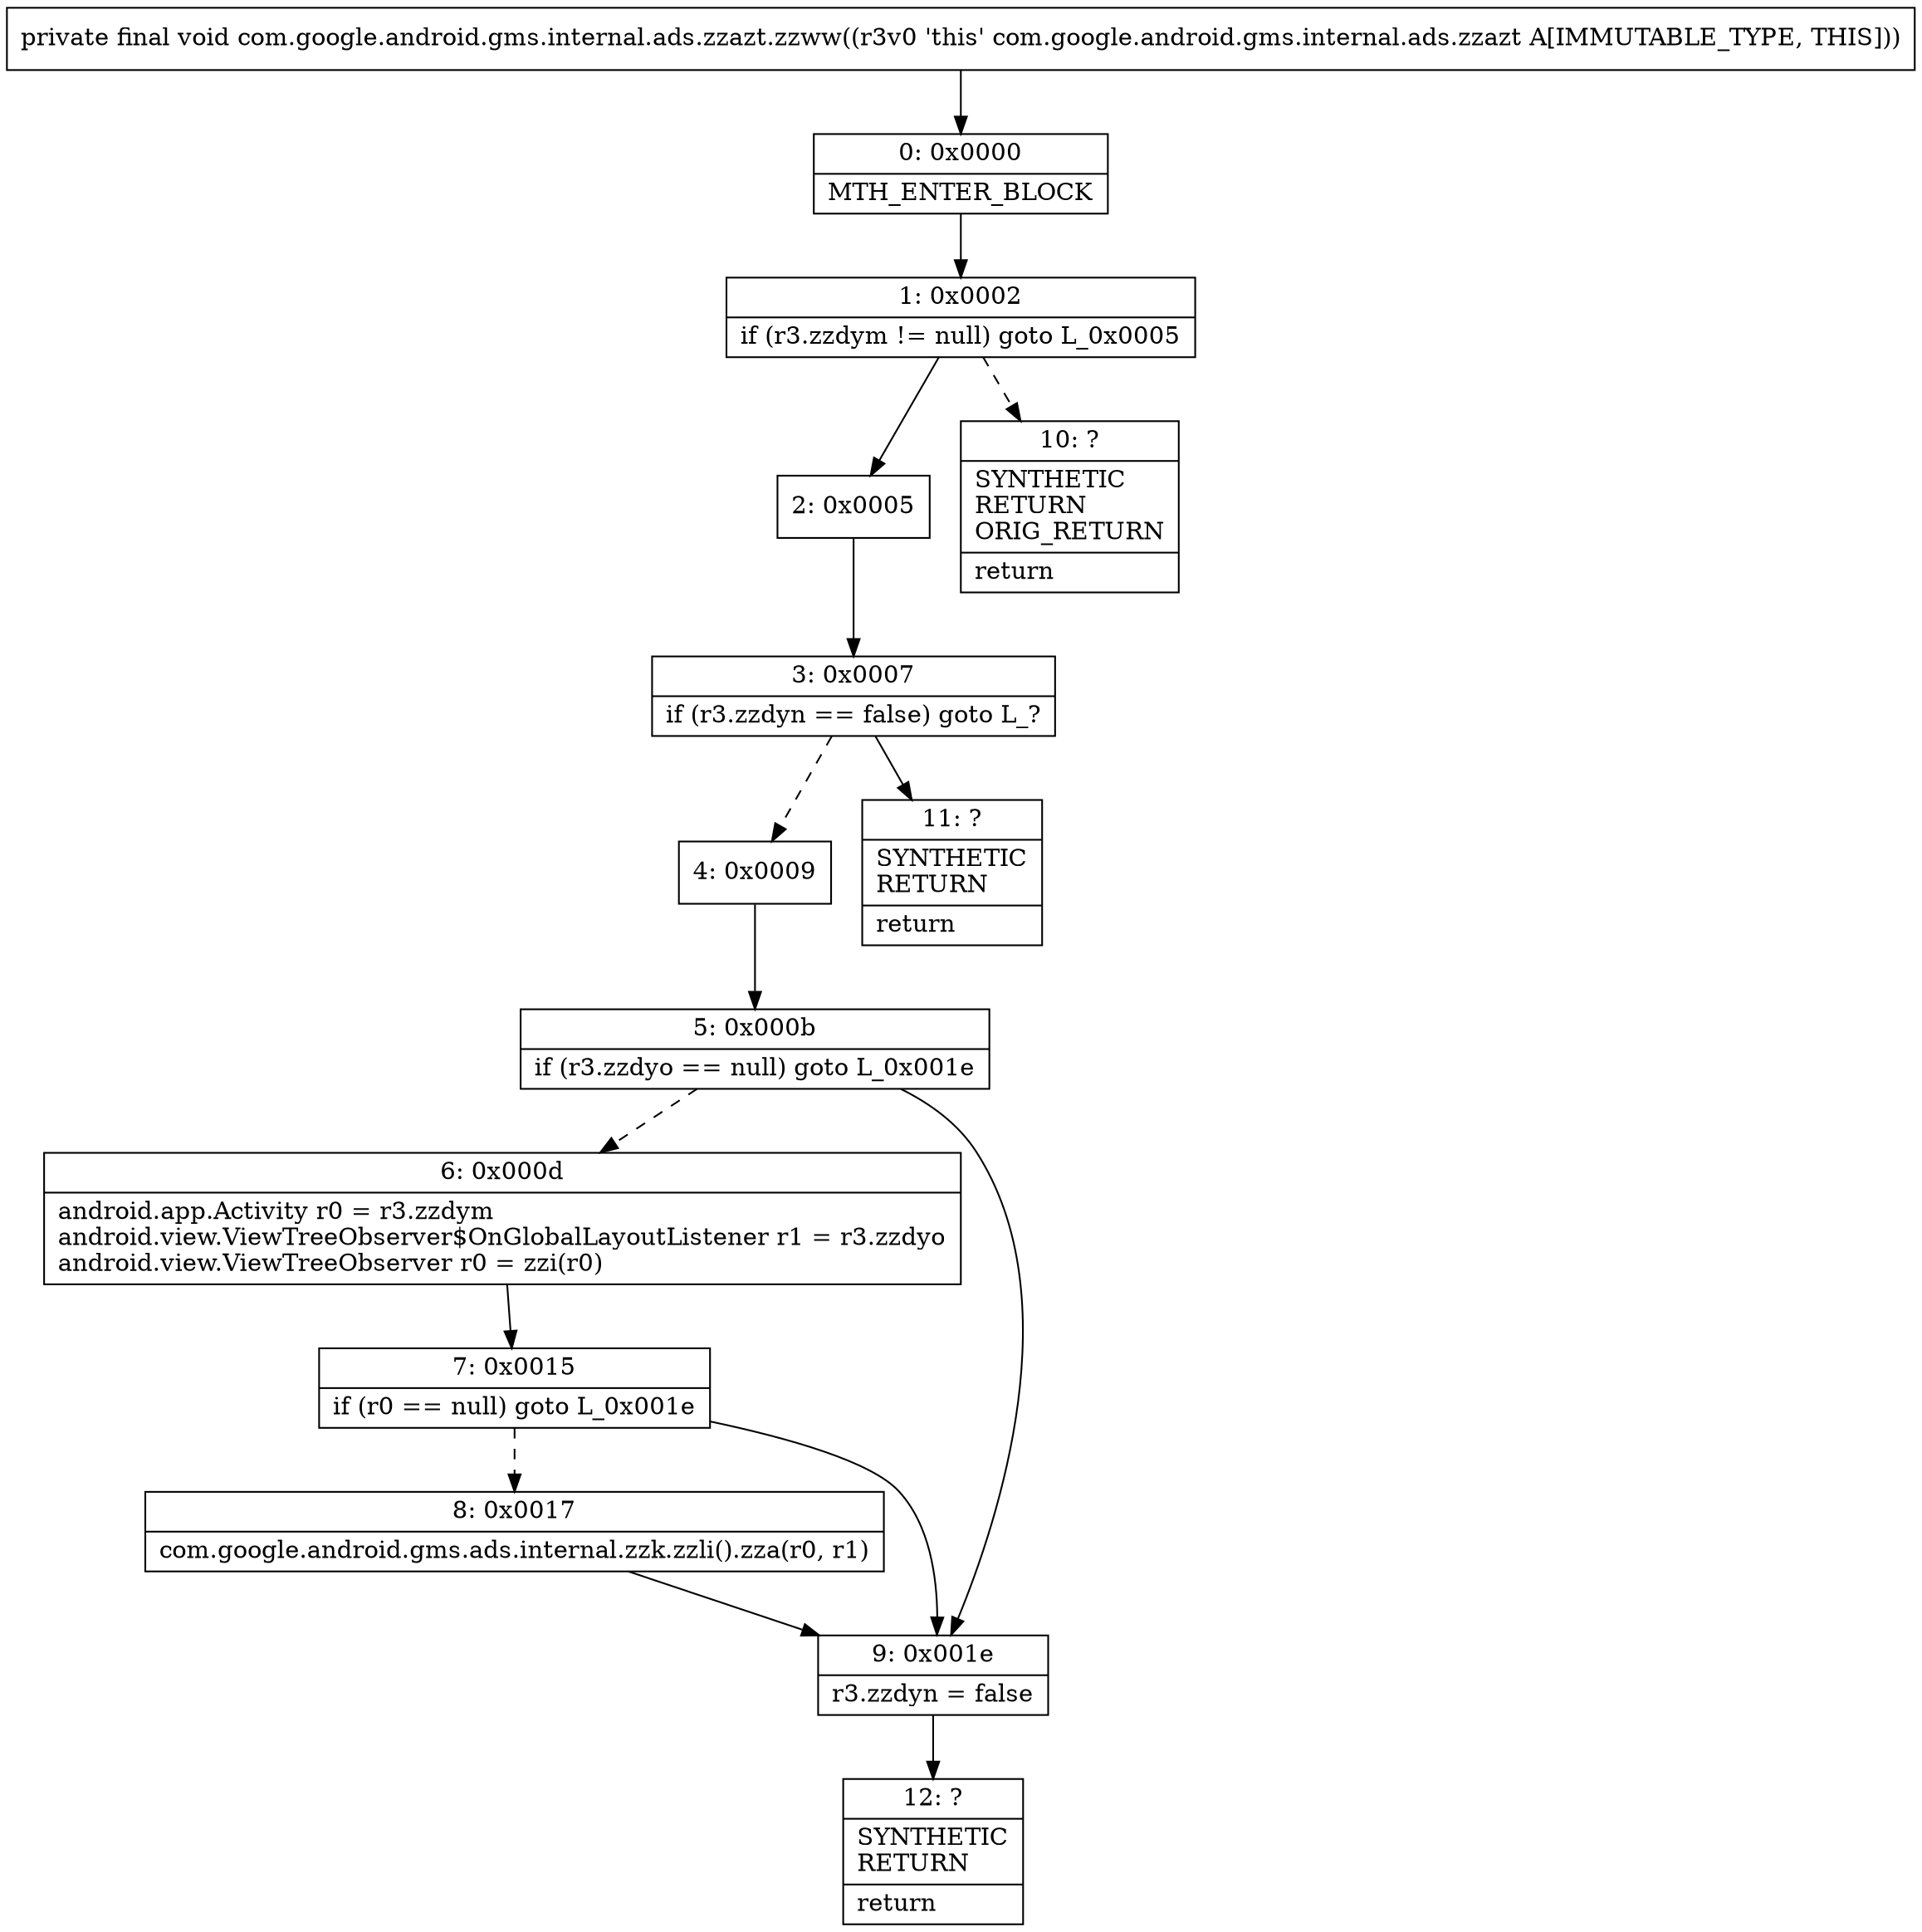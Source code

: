 digraph "CFG forcom.google.android.gms.internal.ads.zzazt.zzww()V" {
Node_0 [shape=record,label="{0\:\ 0x0000|MTH_ENTER_BLOCK\l}"];
Node_1 [shape=record,label="{1\:\ 0x0002|if (r3.zzdym != null) goto L_0x0005\l}"];
Node_2 [shape=record,label="{2\:\ 0x0005}"];
Node_3 [shape=record,label="{3\:\ 0x0007|if (r3.zzdyn == false) goto L_?\l}"];
Node_4 [shape=record,label="{4\:\ 0x0009}"];
Node_5 [shape=record,label="{5\:\ 0x000b|if (r3.zzdyo == null) goto L_0x001e\l}"];
Node_6 [shape=record,label="{6\:\ 0x000d|android.app.Activity r0 = r3.zzdym\landroid.view.ViewTreeObserver$OnGlobalLayoutListener r1 = r3.zzdyo\landroid.view.ViewTreeObserver r0 = zzi(r0)\l}"];
Node_7 [shape=record,label="{7\:\ 0x0015|if (r0 == null) goto L_0x001e\l}"];
Node_8 [shape=record,label="{8\:\ 0x0017|com.google.android.gms.ads.internal.zzk.zzli().zza(r0, r1)\l}"];
Node_9 [shape=record,label="{9\:\ 0x001e|r3.zzdyn = false\l}"];
Node_10 [shape=record,label="{10\:\ ?|SYNTHETIC\lRETURN\lORIG_RETURN\l|return\l}"];
Node_11 [shape=record,label="{11\:\ ?|SYNTHETIC\lRETURN\l|return\l}"];
Node_12 [shape=record,label="{12\:\ ?|SYNTHETIC\lRETURN\l|return\l}"];
MethodNode[shape=record,label="{private final void com.google.android.gms.internal.ads.zzazt.zzww((r3v0 'this' com.google.android.gms.internal.ads.zzazt A[IMMUTABLE_TYPE, THIS])) }"];
MethodNode -> Node_0;
Node_0 -> Node_1;
Node_1 -> Node_2;
Node_1 -> Node_10[style=dashed];
Node_2 -> Node_3;
Node_3 -> Node_4[style=dashed];
Node_3 -> Node_11;
Node_4 -> Node_5;
Node_5 -> Node_6[style=dashed];
Node_5 -> Node_9;
Node_6 -> Node_7;
Node_7 -> Node_8[style=dashed];
Node_7 -> Node_9;
Node_8 -> Node_9;
Node_9 -> Node_12;
}

